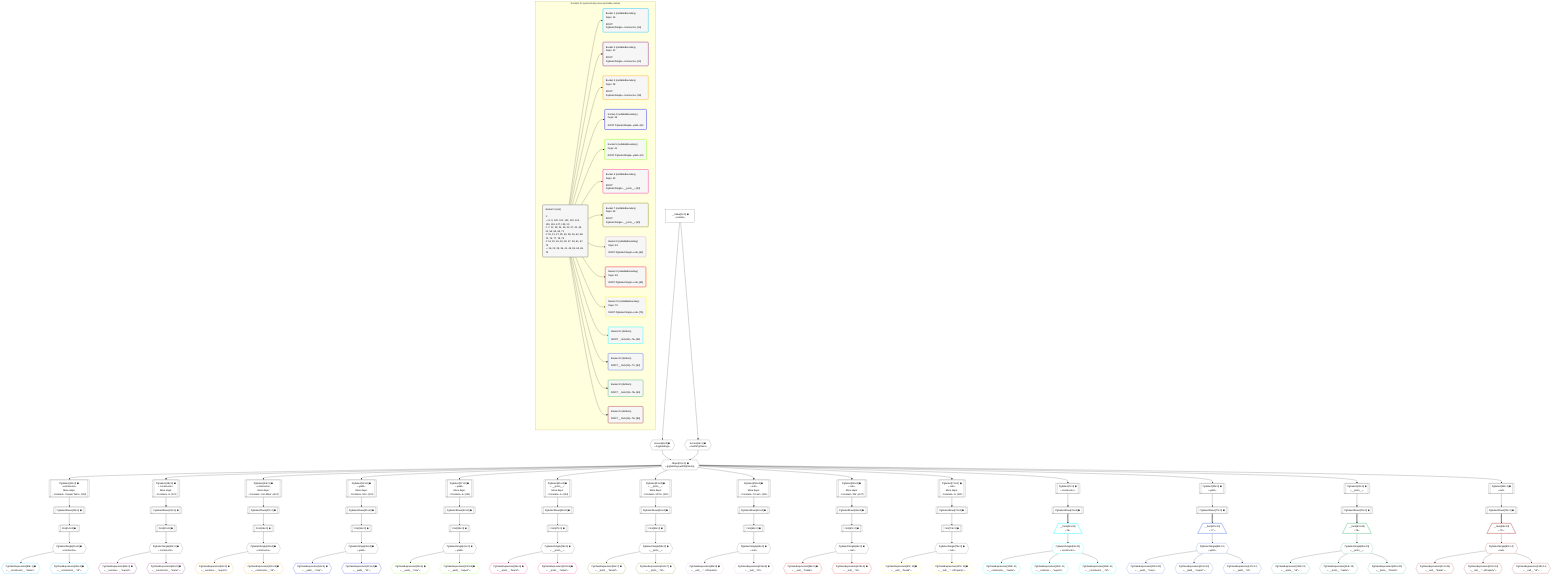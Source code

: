 %%{init: {'themeVariables': { 'fontSize': '12px'}}}%%
graph TD
    classDef path fill:#eee,stroke:#000,color:#000
    classDef plan fill:#fff,stroke-width:1px,color:#000
    classDef itemplan fill:#fff,stroke-width:2px,color:#000
    classDef unbatchedplan fill:#dff,stroke-width:1px,color:#000
    classDef sideeffectplan fill:#fcc,stroke-width:2px,color:#000
    classDef bucket fill:#f6f6f6,color:#000,stroke-width:2px,text-align:left

    subgraph "Buckets for queries/v4/js-reserved-table-names"
    Bucket0("Bucket 0 (root)<br /><br />1: <br />ᐳ: 8, 9, 120, 121, 122, 123, 124, 125, 126, 127, 128, 10<br />2: 7, 12, 18, 24, 29, 32, 37, 42, 45, 51, 56, 59, 65, 71<br />3: 15, 21, 27, 35, 40, 48, 54, 62, 68, 74, 76, 77, 78, 79<br />4: 14, 20, 26, 34, 39, 47, 53, 61, 67, 73<br />ᐳ: 16, 22, 28, 36, 41, 49, 55, 63, 69, 75"):::bucket
    Bucket1("Bucket 1 (nullableBoundary)<br />Deps: 16<br /><br />ROOT PgSelectSingleᐸconstructorᐳ[16]"):::bucket
    Bucket2("Bucket 2 (nullableBoundary)<br />Deps: 22<br /><br />ROOT PgSelectSingleᐸconstructorᐳ[22]"):::bucket
    Bucket3("Bucket 3 (nullableBoundary)<br />Deps: 28<br /><br />ROOT PgSelectSingleᐸconstructorᐳ[28]"):::bucket
    Bucket4("Bucket 4 (nullableBoundary)<br />Deps: 36<br /><br />ROOT PgSelectSingleᐸyieldᐳ[36]"):::bucket
    Bucket5("Bucket 5 (nullableBoundary)<br />Deps: 41<br /><br />ROOT PgSelectSingleᐸyieldᐳ[41]"):::bucket
    Bucket6("Bucket 6 (nullableBoundary)<br />Deps: 49<br /><br />ROOT PgSelectSingleᐸ__proto__ᐳ[49]"):::bucket
    Bucket7("Bucket 7 (nullableBoundary)<br />Deps: 55<br /><br />ROOT PgSelectSingleᐸ__proto__ᐳ[55]"):::bucket
    Bucket8("Bucket 8 (nullableBoundary)<br />Deps: 63<br /><br />ROOT PgSelectSingleᐸnullᐳ[63]"):::bucket
    Bucket9("Bucket 9 (nullableBoundary)<br />Deps: 69<br /><br />ROOT PgSelectSingleᐸnullᐳ[69]"):::bucket
    Bucket10("Bucket 10 (nullableBoundary)<br />Deps: 75<br /><br />ROOT PgSelectSingleᐸnullᐳ[75]"):::bucket
    Bucket11("Bucket 11 (listItem)<br /><br />ROOT __Item{11}ᐸ76ᐳ[80]"):::bucket
    Bucket12("Bucket 12 (listItem)<br /><br />ROOT __Item{12}ᐸ77ᐳ[82]"):::bucket
    Bucket13("Bucket 13 (listItem)<br /><br />ROOT __Item{13}ᐸ78ᐳ[84]"):::bucket
    Bucket14("Bucket 14 (listItem)<br /><br />ROOT __Item{14}ᐸ79ᐳ[86]"):::bucket
    end
    Bucket0 --> Bucket1 & Bucket2 & Bucket3 & Bucket4 & Bucket5 & Bucket6 & Bucket7 & Bucket8 & Bucket9 & Bucket10 & Bucket11 & Bucket12 & Bucket13 & Bucket14

    %% plan dependencies
    Object10{{"Object[10∈0] ➊<br />ᐸ{pgSettings,withPgClient}ᐳ"}}:::plan
    Access8{{"Access[8∈0] ➊<br />ᐸ2.pgSettingsᐳ"}}:::plan
    Access9{{"Access[9∈0] ➊<br />ᐸ2.withPgClientᐳ"}}:::plan
    Access8 & Access9 --> Object10
    PgSelect12[["PgSelect[12∈0] ➊<br />ᐸconstructorᐳ<br />More deps:<br />- Constantᐸ'Copper Wire'ᐳ[120]"]]:::plan
    Object10 --> PgSelect12
    PgSelect18[["PgSelect[18∈0] ➊<br />ᐸconstructorᐳ<br />More deps:<br />- Constantᐸ2ᐳ[121]"]]:::plan
    Object10 --> PgSelect18
    PgSelect24[["PgSelect[24∈0] ➊<br />ᐸconstructorᐳ<br />More deps:<br />- Constantᐸ'Iron Mine'ᐳ[122]"]]:::plan
    Object10 --> PgSelect24
    PgSelect32[["PgSelect[32∈0] ➊<br />ᐸyieldᐳ<br />More deps:<br />- Constantᐸ'UK'ᐳ[123]"]]:::plan
    Object10 --> PgSelect32
    PgSelect37[["PgSelect[37∈0] ➊<br />ᐸyieldᐳ<br />More deps:<br />- Constantᐸ2ᐳ[121]"]]:::plan
    Object10 --> PgSelect37
    PgSelect45[["PgSelect[45∈0] ➊<br />ᐸ__proto__ᐳ<br />More deps:<br />- Constantᐸ1ᐳ[124]"]]:::plan
    Object10 --> PgSelect45
    PgSelect51[["PgSelect[51∈0] ➊<br />ᐸ__proto__ᐳ<br />More deps:<br />- Constantᐸ'VCS'ᐳ[125]"]]:::plan
    Object10 --> PgSelect51
    PgSelect59[["PgSelect[59∈0] ➊<br />ᐸnullᐳ<br />More deps:<br />- Constantᐸ'10 am'ᐳ[126]"]]:::plan
    Object10 --> PgSelect59
    PgSelect65[["PgSelect[65∈0] ➊<br />ᐸnullᐳ<br />More deps:<br />- Constantᐸ'flat'ᐳ[127]"]]:::plan
    Object10 --> PgSelect65
    PgSelect71[["PgSelect[71∈0] ➊<br />ᐸnullᐳ<br />More deps:<br />- Constantᐸ3ᐳ[128]"]]:::plan
    Object10 --> PgSelect71
    PgSelect7[["PgSelect[7∈0] ➊<br />ᐸconstructorᐳ"]]:::plan
    Object10 --> PgSelect7
    __Value2["__Value[2∈0] ➊<br />ᐸcontextᐳ"]:::plan
    __Value2 --> Access8
    __Value2 --> Access9
    First14[["First[14∈0] ➊"]]:::plan
    PgSelectRows15[["PgSelectRows[15∈0] ➊"]]:::plan
    PgSelectRows15 --> First14
    PgSelect12 --> PgSelectRows15
    PgSelectSingle16{{"PgSelectSingle[16∈0] ➊<br />ᐸconstructorᐳ"}}:::plan
    First14 --> PgSelectSingle16
    First20[["First[20∈0] ➊"]]:::plan
    PgSelectRows21[["PgSelectRows[21∈0] ➊"]]:::plan
    PgSelectRows21 --> First20
    PgSelect18 --> PgSelectRows21
    PgSelectSingle22{{"PgSelectSingle[22∈0] ➊<br />ᐸconstructorᐳ"}}:::plan
    First20 --> PgSelectSingle22
    First26[["First[26∈0] ➊"]]:::plan
    PgSelectRows27[["PgSelectRows[27∈0] ➊"]]:::plan
    PgSelectRows27 --> First26
    PgSelect24 --> PgSelectRows27
    PgSelectSingle28{{"PgSelectSingle[28∈0] ➊<br />ᐸconstructorᐳ"}}:::plan
    First26 --> PgSelectSingle28
    PgSelect29[["PgSelect[29∈0] ➊<br />ᐸyieldᐳ"]]:::plan
    Object10 --> PgSelect29
    First34[["First[34∈0] ➊"]]:::plan
    PgSelectRows35[["PgSelectRows[35∈0] ➊"]]:::plan
    PgSelectRows35 --> First34
    PgSelect32 --> PgSelectRows35
    PgSelectSingle36{{"PgSelectSingle[36∈0] ➊<br />ᐸyieldᐳ"}}:::plan
    First34 --> PgSelectSingle36
    First39[["First[39∈0] ➊"]]:::plan
    PgSelectRows40[["PgSelectRows[40∈0] ➊"]]:::plan
    PgSelectRows40 --> First39
    PgSelect37 --> PgSelectRows40
    PgSelectSingle41{{"PgSelectSingle[41∈0] ➊<br />ᐸyieldᐳ"}}:::plan
    First39 --> PgSelectSingle41
    PgSelect42[["PgSelect[42∈0] ➊<br />ᐸ__proto__ᐳ"]]:::plan
    Object10 --> PgSelect42
    First47[["First[47∈0] ➊"]]:::plan
    PgSelectRows48[["PgSelectRows[48∈0] ➊"]]:::plan
    PgSelectRows48 --> First47
    PgSelect45 --> PgSelectRows48
    PgSelectSingle49{{"PgSelectSingle[49∈0] ➊<br />ᐸ__proto__ᐳ"}}:::plan
    First47 --> PgSelectSingle49
    First53[["First[53∈0] ➊"]]:::plan
    PgSelectRows54[["PgSelectRows[54∈0] ➊"]]:::plan
    PgSelectRows54 --> First53
    PgSelect51 --> PgSelectRows54
    PgSelectSingle55{{"PgSelectSingle[55∈0] ➊<br />ᐸ__proto__ᐳ"}}:::plan
    First53 --> PgSelectSingle55
    PgSelect56[["PgSelect[56∈0] ➊<br />ᐸnullᐳ"]]:::plan
    Object10 --> PgSelect56
    First61[["First[61∈0] ➊"]]:::plan
    PgSelectRows62[["PgSelectRows[62∈0] ➊"]]:::plan
    PgSelectRows62 --> First61
    PgSelect59 --> PgSelectRows62
    PgSelectSingle63{{"PgSelectSingle[63∈0] ➊<br />ᐸnullᐳ"}}:::plan
    First61 --> PgSelectSingle63
    First67[["First[67∈0] ➊"]]:::plan
    PgSelectRows68[["PgSelectRows[68∈0] ➊"]]:::plan
    PgSelectRows68 --> First67
    PgSelect65 --> PgSelectRows68
    PgSelectSingle69{{"PgSelectSingle[69∈0] ➊<br />ᐸnullᐳ"}}:::plan
    First67 --> PgSelectSingle69
    First73[["First[73∈0] ➊"]]:::plan
    PgSelectRows74[["PgSelectRows[74∈0] ➊"]]:::plan
    PgSelectRows74 --> First73
    PgSelect71 --> PgSelectRows74
    PgSelectSingle75{{"PgSelectSingle[75∈0] ➊<br />ᐸnullᐳ"}}:::plan
    First73 --> PgSelectSingle75
    PgSelectRows76[["PgSelectRows[76∈0] ➊"]]:::plan
    PgSelect7 --> PgSelectRows76
    PgSelectRows77[["PgSelectRows[77∈0] ➊"]]:::plan
    PgSelect29 --> PgSelectRows77
    PgSelectRows78[["PgSelectRows[78∈0] ➊"]]:::plan
    PgSelect42 --> PgSelectRows78
    PgSelectRows79[["PgSelectRows[79∈0] ➊"]]:::plan
    PgSelect56 --> PgSelectRows79
    PgClassExpression88{{"PgClassExpression[88∈1] ➊<br />ᐸ__constructor__.”name”ᐳ"}}:::plan
    PgSelectSingle16 --> PgClassExpression88
    PgClassExpression98{{"PgClassExpression[98∈1] ➊<br />ᐸ__constructor__.”id”ᐳ"}}:::plan
    PgSelectSingle16 --> PgClassExpression98
    PgClassExpression89{{"PgClassExpression[89∈2] ➊<br />ᐸ__construc..._.”export”ᐳ"}}:::plan
    PgSelectSingle22 --> PgClassExpression89
    PgClassExpression99{{"PgClassExpression[99∈2] ➊<br />ᐸ__constructor__.”name”ᐳ"}}:::plan
    PgSelectSingle22 --> PgClassExpression99
    PgClassExpression90{{"PgClassExpression[90∈3] ➊<br />ᐸ__construc..._.”export”ᐳ"}}:::plan
    PgSelectSingle28 --> PgClassExpression90
    PgClassExpression100{{"PgClassExpression[100∈3] ➊<br />ᐸ__constructor__.”id”ᐳ"}}:::plan
    PgSelectSingle28 --> PgClassExpression100
    PgClassExpression91{{"PgClassExpression[91∈4] ➊<br />ᐸ__yield__.”crop”ᐳ"}}:::plan
    PgSelectSingle36 --> PgClassExpression91
    PgClassExpression101{{"PgClassExpression[101∈4] ➊<br />ᐸ__yield__.”id”ᐳ"}}:::plan
    PgSelectSingle36 --> PgClassExpression101
    PgClassExpression92{{"PgClassExpression[92∈5] ➊<br />ᐸ__yield__.”crop”ᐳ"}}:::plan
    PgSelectSingle41 --> PgClassExpression92
    PgClassExpression102{{"PgClassExpression[102∈5] ➊<br />ᐸ__yield__.”export”ᐳ"}}:::plan
    PgSelectSingle41 --> PgClassExpression102
    PgClassExpression93{{"PgClassExpression[93∈6] ➊<br />ᐸ__proto__.”brand”ᐳ"}}:::plan
    PgSelectSingle49 --> PgClassExpression93
    PgClassExpression103{{"PgClassExpression[103∈6] ➊<br />ᐸ__proto__.”name”ᐳ"}}:::plan
    PgSelectSingle49 --> PgClassExpression103
    PgClassExpression94{{"PgClassExpression[94∈7] ➊<br />ᐸ__proto__.”brand”ᐳ"}}:::plan
    PgSelectSingle55 --> PgClassExpression94
    PgClassExpression104{{"PgClassExpression[104∈7] ➊<br />ᐸ__proto__.”id”ᐳ"}}:::plan
    PgSelectSingle55 --> PgClassExpression104
    PgClassExpression95{{"PgClassExpression[95∈8] ➊<br />ᐸ__null__.”...nProperty”ᐳ"}}:::plan
    PgSelectSingle63 --> PgClassExpression95
    PgClassExpression105{{"PgClassExpression[105∈8] ➊<br />ᐸ__null__.”id”ᐳ"}}:::plan
    PgSelectSingle63 --> PgClassExpression105
    PgClassExpression96{{"PgClassExpression[96∈9] ➊<br />ᐸ__null__.”break”ᐳ"}}:::plan
    PgSelectSingle69 --> PgClassExpression96
    PgClassExpression106{{"PgClassExpression[106∈9] ➊<br />ᐸ__null__.”id”ᐳ"}}:::plan
    PgSelectSingle69 --> PgClassExpression106
    PgClassExpression97{{"PgClassExpression[97∈10] ➊<br />ᐸ__null__.”break”ᐳ"}}:::plan
    PgSelectSingle75 --> PgClassExpression97
    PgClassExpression107{{"PgClassExpression[107∈10] ➊<br />ᐸ__null__.”...nProperty”ᐳ"}}:::plan
    PgSelectSingle75 --> PgClassExpression107
    __Item80[/"__Item[80∈11]<br />ᐸ76ᐳ"\]:::itemplan
    PgSelectRows76 ==> __Item80
    PgSelectSingle81{{"PgSelectSingle[81∈11]<br />ᐸconstructorᐳ"}}:::plan
    __Item80 --> PgSelectSingle81
    PgClassExpression108{{"PgClassExpression[108∈11]<br />ᐸ__constructor__.”name”ᐳ"}}:::plan
    PgSelectSingle81 --> PgClassExpression108
    PgClassExpression112{{"PgClassExpression[112∈11]<br />ᐸ__construc..._.”export”ᐳ"}}:::plan
    PgSelectSingle81 --> PgClassExpression112
    PgClassExpression116{{"PgClassExpression[116∈11]<br />ᐸ__constructor__.”id”ᐳ"}}:::plan
    PgSelectSingle81 --> PgClassExpression116
    __Item82[/"__Item[82∈12]<br />ᐸ77ᐳ"\]:::itemplan
    PgSelectRows77 ==> __Item82
    PgSelectSingle83{{"PgSelectSingle[83∈12]<br />ᐸyieldᐳ"}}:::plan
    __Item82 --> PgSelectSingle83
    PgClassExpression109{{"PgClassExpression[109∈12]<br />ᐸ__yield__.”crop”ᐳ"}}:::plan
    PgSelectSingle83 --> PgClassExpression109
    PgClassExpression113{{"PgClassExpression[113∈12]<br />ᐸ__yield__.”export”ᐳ"}}:::plan
    PgSelectSingle83 --> PgClassExpression113
    PgClassExpression117{{"PgClassExpression[117∈12]<br />ᐸ__yield__.”id”ᐳ"}}:::plan
    PgSelectSingle83 --> PgClassExpression117
    __Item84[/"__Item[84∈13]<br />ᐸ78ᐳ"\]:::itemplan
    PgSelectRows78 ==> __Item84
    PgSelectSingle85{{"PgSelectSingle[85∈13]<br />ᐸ__proto__ᐳ"}}:::plan
    __Item84 --> PgSelectSingle85
    PgClassExpression110{{"PgClassExpression[110∈13]<br />ᐸ__proto__.”id”ᐳ"}}:::plan
    PgSelectSingle85 --> PgClassExpression110
    PgClassExpression114{{"PgClassExpression[114∈13]<br />ᐸ__proto__.”name”ᐳ"}}:::plan
    PgSelectSingle85 --> PgClassExpression114
    PgClassExpression118{{"PgClassExpression[118∈13]<br />ᐸ__proto__.”brand”ᐳ"}}:::plan
    PgSelectSingle85 --> PgClassExpression118
    __Item86[/"__Item[86∈14]<br />ᐸ79ᐳ"\]:::itemplan
    PgSelectRows79 ==> __Item86
    PgSelectSingle87{{"PgSelectSingle[87∈14]<br />ᐸnullᐳ"}}:::plan
    __Item86 --> PgSelectSingle87
    PgClassExpression111{{"PgClassExpression[111∈14]<br />ᐸ__null__.”break”ᐳ"}}:::plan
    PgSelectSingle87 --> PgClassExpression111
    PgClassExpression115{{"PgClassExpression[115∈14]<br />ᐸ__null__.”...nProperty”ᐳ"}}:::plan
    PgSelectSingle87 --> PgClassExpression115
    PgClassExpression119{{"PgClassExpression[119∈14]<br />ᐸ__null__.”id”ᐳ"}}:::plan
    PgSelectSingle87 --> PgClassExpression119

    %% define steps
    classDef bucket0 stroke:#696969
    class Bucket0,__Value2,PgSelect7,Access8,Access9,Object10,PgSelect12,First14,PgSelectRows15,PgSelectSingle16,PgSelect18,First20,PgSelectRows21,PgSelectSingle22,PgSelect24,First26,PgSelectRows27,PgSelectSingle28,PgSelect29,PgSelect32,First34,PgSelectRows35,PgSelectSingle36,PgSelect37,First39,PgSelectRows40,PgSelectSingle41,PgSelect42,PgSelect45,First47,PgSelectRows48,PgSelectSingle49,PgSelect51,First53,PgSelectRows54,PgSelectSingle55,PgSelect56,PgSelect59,First61,PgSelectRows62,PgSelectSingle63,PgSelect65,First67,PgSelectRows68,PgSelectSingle69,PgSelect71,First73,PgSelectRows74,PgSelectSingle75,PgSelectRows76,PgSelectRows77,PgSelectRows78,PgSelectRows79 bucket0
    classDef bucket1 stroke:#00bfff
    class Bucket1,PgClassExpression88,PgClassExpression98 bucket1
    classDef bucket2 stroke:#7f007f
    class Bucket2,PgClassExpression89,PgClassExpression99 bucket2
    classDef bucket3 stroke:#ffa500
    class Bucket3,PgClassExpression90,PgClassExpression100 bucket3
    classDef bucket4 stroke:#0000ff
    class Bucket4,PgClassExpression91,PgClassExpression101 bucket4
    classDef bucket5 stroke:#7fff00
    class Bucket5,PgClassExpression92,PgClassExpression102 bucket5
    classDef bucket6 stroke:#ff1493
    class Bucket6,PgClassExpression93,PgClassExpression103 bucket6
    classDef bucket7 stroke:#808000
    class Bucket7,PgClassExpression94,PgClassExpression104 bucket7
    classDef bucket8 stroke:#dda0dd
    class Bucket8,PgClassExpression95,PgClassExpression105 bucket8
    classDef bucket9 stroke:#ff0000
    class Bucket9,PgClassExpression96,PgClassExpression106 bucket9
    classDef bucket10 stroke:#ffff00
    class Bucket10,PgClassExpression97,PgClassExpression107 bucket10
    classDef bucket11 stroke:#00ffff
    class Bucket11,__Item80,PgSelectSingle81,PgClassExpression108,PgClassExpression112,PgClassExpression116 bucket11
    classDef bucket12 stroke:#4169e1
    class Bucket12,__Item82,PgSelectSingle83,PgClassExpression109,PgClassExpression113,PgClassExpression117 bucket12
    classDef bucket13 stroke:#3cb371
    class Bucket13,__Item84,PgSelectSingle85,PgClassExpression110,PgClassExpression114,PgClassExpression118 bucket13
    classDef bucket14 stroke:#a52a2a
    class Bucket14,__Item86,PgSelectSingle87,PgClassExpression111,PgClassExpression115,PgClassExpression119 bucket14